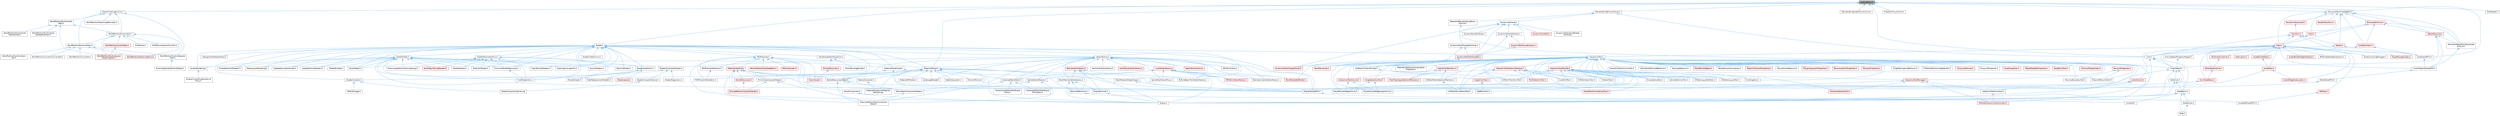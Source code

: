 digraph "ArchiveProxy.h"
{
 // INTERACTIVE_SVG=YES
 // LATEX_PDF_SIZE
  bgcolor="transparent";
  edge [fontname=Helvetica,fontsize=10,labelfontname=Helvetica,labelfontsize=10];
  node [fontname=Helvetica,fontsize=10,shape=box,height=0.2,width=0.4];
  Node1 [id="Node000001",label="ArchiveProxy.h",height=0.2,width=0.4,color="gray40", fillcolor="grey60", style="filled", fontcolor="black",tooltip=" "];
  Node1 -> Node2 [id="edge1_Node000001_Node000002",dir="back",color="steelblue1",style="solid",tooltip=" "];
  Node2 [id="Node000002",label="Core.h",height=0.2,width=0.4,color="grey40", fillcolor="white", style="filled",URL="$d6/dd7/Core_8h.html",tooltip=" "];
  Node2 -> Node3 [id="edge2_Node000002_Node000003",dir="back",color="steelblue1",style="solid",tooltip=" "];
  Node3 [id="Node000003",label="CoreUObject.h",height=0.2,width=0.4,color="grey40", fillcolor="white", style="filled",URL="$d0/ded/CoreUObject_8h.html",tooltip=" "];
  Node3 -> Node4 [id="edge3_Node000003_Node000004",dir="back",color="steelblue1",style="solid",tooltip=" "];
  Node4 [id="Node000004",label="Engine.h",height=0.2,width=0.4,color="grey40", fillcolor="white", style="filled",URL="$d1/d34/Public_2Engine_8h.html",tooltip=" "];
  Node3 -> Node5 [id="edge4_Node000003_Node000005",dir="back",color="steelblue1",style="solid",tooltip=" "];
  Node5 [id="Node000005",label="EngineMinimal.h",height=0.2,width=0.4,color="grey40", fillcolor="white", style="filled",URL="$d0/d2c/EngineMinimal_8h.html",tooltip=" "];
  Node5 -> Node4 [id="edge5_Node000005_Node000004",dir="back",color="steelblue1",style="solid",tooltip=" "];
  Node3 -> Node6 [id="edge6_Node000003_Node000006",dir="back",color="steelblue1",style="solid",tooltip=" "];
  Node6 [id="Node000006",label="SlateBasics.h",height=0.2,width=0.4,color="grey40", fillcolor="white", style="filled",URL="$da/d2f/SlateBasics_8h.html",tooltip=" "];
  Node6 -> Node4 [id="edge7_Node000006_Node000004",dir="back",color="steelblue1",style="solid",tooltip=" "];
  Node6 -> Node7 [id="edge8_Node000006_Node000007",dir="back",color="steelblue1",style="solid",tooltip=" "];
  Node7 [id="Node000007",label="Slate.h",height=0.2,width=0.4,color="grey40", fillcolor="white", style="filled",URL="$d2/dc0/Slate_8h.html",tooltip=" "];
  Node6 -> Node8 [id="edge9_Node000006_Node000008",dir="back",color="steelblue1",style="solid",tooltip=" "];
  Node8 [id="Node000008",label="SlateExtras.h",height=0.2,width=0.4,color="grey40", fillcolor="white", style="filled",URL="$d8/dec/SlateExtras_8h.html",tooltip=" "];
  Node8 -> Node7 [id="edge10_Node000008_Node000007",dir="back",color="steelblue1",style="solid",tooltip=" "];
  Node6 -> Node9 [id="edge11_Node000006_Node000009",dir="back",color="steelblue1",style="solid",tooltip=" "];
  Node9 [id="Node000009",label="UnrealEd.h",height=0.2,width=0.4,color="grey40", fillcolor="white", style="filled",URL="$d2/d5f/UnrealEd_8h.html",tooltip=" "];
  Node3 -> Node10 [id="edge12_Node000003_Node000010",dir="back",color="steelblue1",style="solid",tooltip=" "];
  Node10 [id="Node000010",label="SlateCore.h",height=0.2,width=0.4,color="grey40", fillcolor="white", style="filled",URL="$dc/d03/SlateCore_8h.html",tooltip=" "];
  Node10 -> Node4 [id="edge13_Node000010_Node000004",dir="back",color="steelblue1",style="solid",tooltip=" "];
  Node10 -> Node6 [id="edge14_Node000010_Node000006",dir="back",color="steelblue1",style="solid",tooltip=" "];
  Node2 -> Node4 [id="edge15_Node000002_Node000004",dir="back",color="steelblue1",style="solid",tooltip=" "];
  Node2 -> Node6 [id="edge16_Node000002_Node000006",dir="back",color="steelblue1",style="solid",tooltip=" "];
  Node1 -> Node11 [id="edge17_Node000001_Node000011",dir="back",color="steelblue1",style="solid",tooltip=" "];
  Node11 [id="Node000011",label="CoreSharedPCH.h",height=0.2,width=0.4,color="grey40", fillcolor="white", style="filled",URL="$d8/de5/CoreSharedPCH_8h.html",tooltip=" "];
  Node11 -> Node12 [id="edge18_Node000011_Node000012",dir="back",color="steelblue1",style="solid",tooltip=" "];
  Node12 [id="Node000012",label="CoreUObjectSharedPCH.h",height=0.2,width=0.4,color="grey40", fillcolor="white", style="filled",URL="$de/d2f/CoreUObjectSharedPCH_8h.html",tooltip=" "];
  Node12 -> Node13 [id="edge19_Node000012_Node000013",dir="back",color="steelblue1",style="solid",tooltip=" "];
  Node13 [id="Node000013",label="SlateSharedPCH.h",height=0.2,width=0.4,color="grey40", fillcolor="white", style="filled",URL="$d1/dfc/SlateSharedPCH_8h.html",tooltip=" "];
  Node13 -> Node14 [id="edge20_Node000013_Node000014",dir="back",color="steelblue1",style="solid",tooltip=" "];
  Node14 [id="Node000014",label="EngineSharedPCH.h",height=0.2,width=0.4,color="grey40", fillcolor="white", style="filled",URL="$dc/dbb/EngineSharedPCH_8h.html",tooltip=" "];
  Node14 -> Node15 [id="edge21_Node000014_Node000015",dir="back",color="steelblue1",style="solid",tooltip=" "];
  Node15 [id="Node000015",label="UnrealEdSharedPCH.h",height=0.2,width=0.4,color="grey40", fillcolor="white", style="filled",URL="$d1/de6/UnrealEdSharedPCH_8h.html",tooltip=" "];
  Node1 -> Node16 [id="edge22_Node000001_Node000016",dir="back",color="steelblue1",style="solid",tooltip=" "];
  Node16 [id="Node000016",label="HierarchicalLogArchive.h",height=0.2,width=0.4,color="grey40", fillcolor="white", style="filled",URL="$df/d85/HierarchicalLogArchive_8h.html",tooltip=" "];
  Node16 -> Node17 [id="edge23_Node000016_Node000017",dir="back",color="steelblue1",style="solid",tooltip=" "];
  Node17 [id="Node000017",label="WorldPartitionRuntimeCell.h",height=0.2,width=0.4,color="grey40", fillcolor="white", style="filled",URL="$d4/d58/WorldPartitionRuntimeCell_8h.html",tooltip=" "];
  Node17 -> Node18 [id="edge24_Node000017_Node000018",dir="back",color="steelblue1",style="solid",tooltip=" "];
  Node18 [id="Node000018",label="HLODActor.h",height=0.2,width=0.4,color="grey40", fillcolor="white", style="filled",URL="$d7/d35/HLODActor_8h.html",tooltip=" "];
  Node17 -> Node19 [id="edge25_Node000017_Node000019",dir="back",color="steelblue1",style="solid",tooltip=" "];
  Node19 [id="Node000019",label="HLODSourceActorsFromCell.h",height=0.2,width=0.4,color="grey40", fillcolor="white", style="filled",URL="$de/d7c/HLODSourceActorsFromCell_8h.html",tooltip=" "];
  Node17 -> Node20 [id="edge26_Node000017_Node000020",dir="back",color="steelblue1",style="solid",tooltip=" "];
  Node20 [id="Node000020",label="WorldPartitionLevelHelper.h",height=0.2,width=0.4,color="red", fillcolor="#FFF0F0", style="filled",URL="$dc/d1d/WorldPartitionLevelHelper_8h.html",tooltip=" "];
  Node20 -> Node22 [id="edge27_Node000020_Node000022",dir="back",color="steelblue1",style="solid",tooltip=" "];
  Node22 [id="Node000022",label="WorldPartitionRuntimeLevel\lStreamingCell.h",height=0.2,width=0.4,color="red", fillcolor="#FFF0F0", style="filled",URL="$d1/d19/WorldPartitionRuntimeLevelStreamingCell_8h.html",tooltip=" "];
  Node17 -> Node23 [id="edge28_Node000017_Node000023",dir="back",color="steelblue1",style="solid",tooltip=" "];
  Node23 [id="Node000023",label="WorldPartitionRuntimeHash.h",height=0.2,width=0.4,color="grey40", fillcolor="white", style="filled",URL="$d9/df1/WorldPartitionRuntimeHash_8h.html",tooltip=" "];
  Node23 -> Node24 [id="edge29_Node000023_Node000024",dir="back",color="steelblue1",style="solid",tooltip=" "];
  Node24 [id="Node000024",label="WorldPartitionConvertCommandlet.h",height=0.2,width=0.4,color="grey40", fillcolor="white", style="filled",URL="$db/d15/WorldPartitionConvertCommandlet_8h.html",tooltip=" "];
  Node23 -> Node25 [id="edge30_Node000023_Node000025",dir="back",color="steelblue1",style="solid",tooltip=" "];
  Node25 [id="Node000025",label="WorldPartitionConverter.h",height=0.2,width=0.4,color="grey40", fillcolor="white", style="filled",URL="$dc/df8/WorldPartitionConverter_8h.html",tooltip=" "];
  Node23 -> Node26 [id="edge31_Node000023_Node000026",dir="back",color="steelblue1",style="solid",tooltip=" "];
  Node26 [id="Node000026",label="WorldPartitionRuntimeHash\lSet.h",height=0.2,width=0.4,color="grey40", fillcolor="white", style="filled",URL="$d7/d94/WorldPartitionRuntimeHashSet_8h.html",tooltip=" "];
  Node23 -> Node27 [id="edge32_Node000023_Node000027",dir="back",color="steelblue1",style="solid",tooltip=" "];
  Node27 [id="Node000027",label="WorldPartitionRuntimeSpatial\lHash.h",height=0.2,width=0.4,color="grey40", fillcolor="white", style="filled",URL="$da/dbe/WorldPartitionRuntimeSpatialHash_8h.html",tooltip=" "];
  Node27 -> Node28 [id="edge33_Node000027_Node000028",dir="back",color="steelblue1",style="solid",tooltip=" "];
  Node28 [id="Node000028",label="RuntimeSpatialHashGridHelper.h",height=0.2,width=0.4,color="grey40", fillcolor="white", style="filled",URL="$d8/d05/RuntimeSpatialHashGridHelper_8h.html",tooltip=" "];
  Node23 -> Node29 [id="edge34_Node000023_Node000029",dir="back",color="steelblue1",style="solid",tooltip=" "];
  Node29 [id="Node000029",label="WorldPartitionStreamingPolicy.h",height=0.2,width=0.4,color="red", fillcolor="#FFF0F0", style="filled",URL="$d8/d37/WorldPartitionStreamingPolicy_8h.html",tooltip=" "];
  Node17 -> Node22 [id="edge35_Node000017_Node000022",dir="back",color="steelblue1",style="solid",tooltip=" "];
  Node17 -> Node29 [id="edge36_Node000017_Node000029",dir="back",color="steelblue1",style="solid",tooltip=" "];
  Node16 -> Node31 [id="edge37_Node000016_Node000031",dir="back",color="steelblue1",style="solid",tooltip=" "];
  Node31 [id="Node000031",label="WorldPartitionRuntimeCell\lData.h",height=0.2,width=0.4,color="grey40", fillcolor="white", style="filled",URL="$dc/d7d/WorldPartitionRuntimeCellData_8h.html",tooltip=" "];
  Node31 -> Node17 [id="edge38_Node000031_Node000017",dir="back",color="steelblue1",style="solid",tooltip=" "];
  Node31 -> Node32 [id="edge39_Node000031_Node000032",dir="back",color="steelblue1",style="solid",tooltip=" "];
  Node32 [id="Node000032",label="WorldPartitionRuntimeCell\lDataHashSet.h",height=0.2,width=0.4,color="grey40", fillcolor="white", style="filled",URL="$d2/da3/WorldPartitionRuntimeCellDataHashSet_8h.html",tooltip=" "];
  Node31 -> Node33 [id="edge40_Node000031_Node000033",dir="back",color="steelblue1",style="solid",tooltip=" "];
  Node33 [id="Node000033",label="WorldPartitionRuntimeCell\lDataSpatialHash.h",height=0.2,width=0.4,color="grey40", fillcolor="white", style="filled",URL="$d4/ded/WorldPartitionRuntimeCellDataSpatialHash_8h.html",tooltip=" "];
  Node31 -> Node22 [id="edge41_Node000031_Node000022",dir="back",color="steelblue1",style="solid",tooltip=" "];
  Node16 -> Node23 [id="edge42_Node000016_Node000023",dir="back",color="steelblue1",style="solid",tooltip=" "];
  Node16 -> Node27 [id="edge43_Node000016_Node000027",dir="back",color="steelblue1",style="solid",tooltip=" "];
  Node16 -> Node34 [id="edge44_Node000016_Node000034",dir="back",color="steelblue1",style="solid",tooltip=" "];
  Node34 [id="Node000034",label="WorldPartitionStreamingDescriptor.h",height=0.2,width=0.4,color="grey40", fillcolor="white", style="filled",URL="$db/d3f/WorldPartitionStreamingDescriptor_8h.html",tooltip=" "];
  Node1 -> Node35 [id="edge45_Node000001_Node000035",dir="back",color="steelblue1",style="solid",tooltip=" "];
  Node35 [id="Node000035",label="MaterialShared.h",height=0.2,width=0.4,color="grey40", fillcolor="white", style="filled",URL="$d7/d0b/MaterialShared_8h.html",tooltip=" "];
  Node35 -> Node36 [id="edge46_Node000035_Node000036",dir="back",color="steelblue1",style="solid",tooltip=" "];
  Node36 [id="Node000036",label="AddPatchTool.h",height=0.2,width=0.4,color="grey40", fillcolor="white", style="filled",URL="$d5/deb/AddPatchTool_8h.html",tooltip=" "];
  Node35 -> Node4 [id="edge47_Node000035_Node000004",dir="back",color="steelblue1",style="solid",tooltip=" "];
  Node35 -> Node5 [id="edge48_Node000035_Node000005",dir="back",color="steelblue1",style="solid",tooltip=" "];
  Node35 -> Node14 [id="edge49_Node000035_Node000014",dir="back",color="steelblue1",style="solid",tooltip=" "];
  Node35 -> Node37 [id="edge50_Node000035_Node000037",dir="back",color="steelblue1",style="solid",tooltip=" "];
  Node37 [id="Node000037",label="ExternalTexture.h",height=0.2,width=0.4,color="grey40", fillcolor="white", style="filled",URL="$de/d93/ExternalTexture_8h.html",tooltip=" "];
  Node35 -> Node38 [id="edge51_Node000035_Node000038",dir="back",color="steelblue1",style="solid",tooltip=" "];
  Node38 [id="Node000038",label="InstancedStaticMesh.h",height=0.2,width=0.4,color="grey40", fillcolor="white", style="filled",URL="$dd/d89/InstancedStaticMesh_8h.html",tooltip=" "];
  Node38 -> Node39 [id="edge52_Node000038_Node000039",dir="back",color="steelblue1",style="solid",tooltip=" "];
  Node39 [id="Node000039",label="HierarchicalStaticMeshScene\lProxy.h",height=0.2,width=0.4,color="grey40", fillcolor="white", style="filled",URL="$d3/d4d/HierarchicalStaticMeshSceneProxy_8h.html",tooltip=" "];
  Node38 -> Node40 [id="edge53_Node000038_Node000040",dir="back",color="steelblue1",style="solid",tooltip=" "];
  Node40 [id="Node000040",label="InstancedStaticMeshComponent\lHelper.h",height=0.2,width=0.4,color="grey40", fillcolor="white", style="filled",URL="$dc/dc7/InstancedStaticMeshComponentHelper_8h.html",tooltip=" "];
  Node38 -> Node41 [id="edge54_Node000038_Node000041",dir="back",color="steelblue1",style="solid",tooltip=" "];
  Node41 [id="Node000041",label="InstancedStaticMeshScene\lProxyDesc.h",height=0.2,width=0.4,color="grey40", fillcolor="white", style="filled",URL="$db/dcf/InstancedStaticMeshSceneProxyDesc_8h.html",tooltip=" "];
  Node35 -> Node42 [id="edge55_Node000035_Node000042",dir="back",color="steelblue1",style="solid",tooltip=" "];
  Node42 [id="Node000042",label="LandscapeRender.h",height=0.2,width=0.4,color="grey40", fillcolor="white", style="filled",URL="$df/d67/LandscapeRender_8h.html",tooltip=" "];
  Node35 -> Node43 [id="edge56_Node000035_Node000043",dir="back",color="steelblue1",style="solid",tooltip=" "];
  Node43 [id="Node000043",label="MaterialCompiler.h",height=0.2,width=0.4,color="grey40", fillcolor="white", style="filled",URL="$df/df8/MaterialCompiler_8h.html",tooltip=" "];
  Node43 -> Node44 [id="edge57_Node000043_Node000044",dir="back",color="steelblue1",style="solid",tooltip=" "];
  Node44 [id="Node000044",label="MaterialExpressionMaterial\lSample.cpp",height=0.2,width=0.4,color="grey40", fillcolor="white", style="filled",URL="$d0/dbd/MaterialExpressionMaterialSample_8cpp.html",tooltip=" "];
  Node35 -> Node44 [id="edge58_Node000035_Node000044",dir="back",color="steelblue1",style="solid",tooltip=" "];
  Node35 -> Node45 [id="edge59_Node000035_Node000045",dir="back",color="steelblue1",style="solid",tooltip=" "];
  Node45 [id="Node000045",label="MaterialIRModule.h",height=0.2,width=0.4,color="grey40", fillcolor="white", style="filled",URL="$d4/dc2/MaterialIRModule_8h.html",tooltip=" "];
  Node35 -> Node46 [id="edge60_Node000035_Node000046",dir="back",color="steelblue1",style="solid",tooltip=" "];
  Node46 [id="Node000046",label="NaniteResourcesHelper.h",height=0.2,width=0.4,color="grey40", fillcolor="white", style="filled",URL="$dc/d48/NaniteResourcesHelper_8h.html",tooltip=" "];
  Node46 -> Node40 [id="edge61_Node000046_Node000040",dir="back",color="steelblue1",style="solid",tooltip=" "];
  Node46 -> Node46 [id="edge62_Node000046_Node000046",dir="back",color="steelblue1",style="solid",tooltip=" "];
  Node46 -> Node47 [id="edge63_Node000046_Node000047",dir="back",color="steelblue1",style="solid",tooltip=" "];
  Node47 [id="Node000047",label="StaticMeshComponentHelper.h",height=0.2,width=0.4,color="grey40", fillcolor="white", style="filled",URL="$dc/dc1/StaticMeshComponentHelper_8h.html",tooltip=" "];
  Node47 -> Node40 [id="edge64_Node000047_Node000040",dir="back",color="steelblue1",style="solid",tooltip=" "];
  Node35 -> Node48 [id="edge65_Node000035_Node000048",dir="back",color="steelblue1",style="solid",tooltip=" "];
  Node48 [id="Node000048",label="PSOPrecacheValidation.h",height=0.2,width=0.4,color="grey40", fillcolor="white", style="filled",URL="$d0/d55/PSOPrecacheValidation_8h.html",tooltip=" "];
  Node35 -> Node49 [id="edge66_Node000035_Node000049",dir="back",color="steelblue1",style="solid",tooltip=" "];
  Node49 [id="Node000049",label="ParticleDefinitions.h",height=0.2,width=0.4,color="grey40", fillcolor="white", style="filled",URL="$db/dde/ParticleDefinitions_8h.html",tooltip=" "];
  Node49 -> Node9 [id="edge67_Node000049_Node000009",dir="back",color="steelblue1",style="solid",tooltip=" "];
  Node35 -> Node50 [id="edge68_Node000035_Node000050",dir="back",color="steelblue1",style="solid",tooltip=" "];
  Node50 [id="Node000050",label="PrimitiveComponentHelper.h",height=0.2,width=0.4,color="grey40", fillcolor="white", style="filled",URL="$d1/d08/PrimitiveComponentHelper_8h.html",tooltip=" "];
  Node50 -> Node40 [id="edge69_Node000050_Node000040",dir="back",color="steelblue1",style="solid",tooltip=" "];
  Node50 -> Node51 [id="edge70_Node000050_Node000051",dir="back",color="steelblue1",style="solid",tooltip=" "];
  Node51 [id="Node000051",label="SkinnedMeshComponentHelper.h",height=0.2,width=0.4,color="red", fillcolor="#FFF0F0", style="filled",URL="$db/d81/SkinnedMeshComponentHelper_8h.html",tooltip=" "];
  Node35 -> Node53 [id="edge71_Node000035_Node000053",dir="back",color="steelblue1",style="solid",tooltip=" "];
  Node53 [id="Node000053",label="WaterSubsystem.h",height=0.2,width=0.4,color="grey40", fillcolor="white", style="filled",URL="$d0/d57/WaterSubsystem_8h.html",tooltip=" "];
  Node1 -> Node54 [id="edge72_Node000001_Node000054",dir="back",color="steelblue1",style="solid",tooltip=" "];
  Node54 [id="Node000054",label="NameAsStringIndexProxyArchive.h",height=0.2,width=0.4,color="grey40", fillcolor="white", style="filled",URL="$d0/d6c/NameAsStringIndexProxyArchive_8h.html",tooltip=" "];
  Node1 -> Node55 [id="edge73_Node000001_Node000055",dir="back",color="steelblue1",style="solid",tooltip=" "];
  Node55 [id="Node000055",label="NameAsStringProxyArchive.h",height=0.2,width=0.4,color="grey40", fillcolor="white", style="filled",URL="$d9/d39/NameAsStringProxyArchive_8h.html",tooltip=" "];
  Node55 -> Node2 [id="edge74_Node000055_Node000002",dir="back",color="steelblue1",style="solid",tooltip=" "];
  Node55 -> Node56 [id="edge75_Node000055_Node000056",dir="back",color="steelblue1",style="solid",tooltip=" "];
  Node56 [id="Node000056",label="DynamicAttribute.h",height=0.2,width=0.4,color="grey40", fillcolor="white", style="filled",URL="$d8/db1/DynamicAttribute_8h.html",tooltip=" "];
  Node56 -> Node57 [id="edge76_Node000056_Node000057",dir="back",color="steelblue1",style="solid",tooltip=" "];
  Node57 [id="Node000057",label="DynamicBoneAttribute.h",height=0.2,width=0.4,color="grey40", fillcolor="white", style="filled",URL="$d7/d41/DynamicBoneAttribute_8h.html",tooltip=" "];
  Node56 -> Node58 [id="edge77_Node000056_Node000058",dir="back",color="steelblue1",style="solid",tooltip=" "];
  Node58 [id="Node000058",label="DynamicMeshAttributeSet.h",height=0.2,width=0.4,color="red", fillcolor="#FFF0F0", style="filled",URL="$d1/d88/DynamicMeshAttributeSet_8h.html",tooltip=" "];
  Node58 -> Node60 [id="edge78_Node000058_Node000060",dir="back",color="steelblue1",style="solid",tooltip=" "];
  Node60 [id="Node000060",label="DynamicMeshChangeTracker.h",height=0.2,width=0.4,color="red", fillcolor="#FFF0F0", style="filled",URL="$dd/df0/DynamicMeshChangeTracker_8h.html",tooltip=" "];
  Node58 -> Node76 [id="edge79_Node000058_Node000076",dir="back",color="steelblue1",style="solid",tooltip=" "];
  Node76 [id="Node000076",label="MeshRenderBufferSet.h",height=0.2,width=0.4,color="red", fillcolor="#FFF0F0", style="filled",URL="$de/dc2/MeshRenderBufferSet_8h.html",tooltip=" "];
  Node58 -> Node251 [id="edge80_Node000058_Node000251",dir="back",color="steelblue1",style="solid",tooltip=" "];
  Node251 [id="Node000251",label="TexelDensityOp.h",height=0.2,width=0.4,color="red", fillcolor="#FFF0F0", style="filled",URL="$de/d5c/TexelDensityOp_8h.html",tooltip=" "];
  Node58 -> Node148 [id="edge81_Node000058_Node000148",dir="back",color="steelblue1",style="solid",tooltip=" "];
  Node148 [id="Node000148",label="UVEditorUVTransformOp.h",height=0.2,width=0.4,color="grey40", fillcolor="white", style="filled",URL="$d9/df2/UVEditorUVTransformOp_8h.html",tooltip=" "];
  Node148 -> Node144 [id="edge82_Node000148_Node000144",dir="back",color="steelblue1",style="solid",tooltip=" "];
  Node144 [id="Node000144",label="UVEditorTransformTool.h",height=0.2,width=0.4,color="grey40", fillcolor="white", style="filled",URL="$dc/db2/UVEditorTransformTool_8h.html",tooltip=" "];
  Node56 -> Node60 [id="edge83_Node000056_Node000060",dir="back",color="steelblue1",style="solid",tooltip=" "];
  Node56 -> Node255 [id="edge84_Node000056_Node000255",dir="back",color="steelblue1",style="solid",tooltip=" "];
  Node255 [id="Node000255",label="DynamicMeshSculptLayers.h",height=0.2,width=0.4,color="red", fillcolor="#FFF0F0", style="filled",URL="$da/df3/DynamicMeshSculptLayers_8h.html",tooltip=" "];
  Node255 -> Node58 [id="edge85_Node000255_Node000058",dir="back",color="steelblue1",style="solid",tooltip=" "];
  Node56 -> Node256 [id="edge86_Node000056_Node000256",dir="back",color="steelblue1",style="solid",tooltip=" "];
  Node256 [id="Node000256",label="DynamicMeshTriangleAttribute.h",height=0.2,width=0.4,color="grey40", fillcolor="white", style="filled",URL="$d0/d85/DynamicMeshTriangleAttribute_8h.html",tooltip=" "];
  Node256 -> Node58 [id="edge87_Node000256_Node000058",dir="back",color="steelblue1",style="solid",tooltip=" "];
  Node256 -> Node60 [id="edge88_Node000256_Node000060",dir="back",color="steelblue1",style="solid",tooltip=" "];
  Node56 -> Node257 [id="edge89_Node000056_Node000257",dir="back",color="steelblue1",style="solid",tooltip=" "];
  Node257 [id="Node000257",label="DynamicPointSet3.h",height=0.2,width=0.4,color="red", fillcolor="#FFF0F0", style="filled",URL="$d3/d32/DynamicPointSet3_8h.html",tooltip=" "];
  Node56 -> Node259 [id="edge90_Node000056_Node000259",dir="back",color="steelblue1",style="solid",tooltip=" "];
  Node259 [id="Node000259",label="DynamicVertexAttribute.h",height=0.2,width=0.4,color="grey40", fillcolor="white", style="filled",URL="$d4/de7/DynamicVertexAttribute_8h.html",tooltip=" "];
  Node259 -> Node58 [id="edge91_Node000259_Node000058",dir="back",color="steelblue1",style="solid",tooltip=" "];
  Node259 -> Node255 [id="edge92_Node000259_Node000255",dir="back",color="steelblue1",style="solid",tooltip=" "];
  Node56 -> Node260 [id="edge93_Node000056_Node000260",dir="back",color="steelblue1",style="solid",tooltip=" "];
  Node260 [id="Node000260",label="DynamicVertexSkinWeights\lAttribute.h",height=0.2,width=0.4,color="grey40", fillcolor="white", style="filled",URL="$db/d5b/DynamicVertexSkinWeightsAttribute_8h.html",tooltip=" "];
  Node55 -> Node261 [id="edge94_Node000055_Node000261",dir="back",color="steelblue1",style="solid",tooltip=" "];
  Node261 [id="Node000261",label="ObjectAndNameAsStringProxy\lArchive.h",height=0.2,width=0.4,color="grey40", fillcolor="white", style="filled",URL="$d1/d2d/ObjectAndNameAsStringProxyArchive_8h.html",tooltip=" "];
  Node261 -> Node3 [id="edge95_Node000261_Node000003",dir="back",color="steelblue1",style="solid",tooltip=" "];
  Node1 -> Node262 [id="edge96_Node000001_Node000262",dir="back",color="steelblue1",style="solid",tooltip=" "];
  Node262 [id="Node000262",label="PropertyProxyArchive.h",height=0.2,width=0.4,color="grey40", fillcolor="white", style="filled",URL="$d7/d1f/PropertyProxyArchive_8h.html",tooltip=" "];
  Node1 -> Node263 [id="edge97_Node000001_Node000263",dir="back",color="steelblue1",style="solid",tooltip=" "];
  Node263 [id="Node000263",label="Shader.h",height=0.2,width=0.4,color="grey40", fillcolor="white", style="filled",URL="$d2/dac/Shader_8h.html",tooltip=" "];
  Node263 -> Node264 [id="edge98_Node000263_Node000264",dir="back",color="steelblue1",style="solid",tooltip=" "];
  Node264 [id="Node000264",label="BinkShaders.h",height=0.2,width=0.4,color="grey40", fillcolor="white", style="filled",URL="$d8/d97/BinkShaders_8h.html",tooltip=" "];
  Node263 -> Node265 [id="edge99_Node000263_Node000265",dir="back",color="steelblue1",style="solid",tooltip=" "];
  Node265 [id="Node000265",label="ClearReplacementShaders.h",height=0.2,width=0.4,color="grey40", fillcolor="white", style="filled",URL="$d9/d4e/ClearReplacementShaders_8h.html",tooltip=" "];
  Node263 -> Node266 [id="edge100_Node000263_Node000266",dir="back",color="steelblue1",style="solid",tooltip=" "];
  Node266 [id="Node000266",label="CommonRenderResources.h",height=0.2,width=0.4,color="grey40", fillcolor="white", style="filled",URL="$d3/d27/CommonRenderResources_8h.html",tooltip=" "];
  Node266 -> Node267 [id="edge101_Node000266_Node000267",dir="back",color="steelblue1",style="solid",tooltip=" "];
  Node267 [id="Node000267",label="PixelShaderUtils.h",height=0.2,width=0.4,color="grey40", fillcolor="white", style="filled",URL="$d1/dc7/PixelShaderUtils_8h.html",tooltip=" "];
  Node263 -> Node268 [id="edge102_Node000263_Node000268",dir="back",color="steelblue1",style="solid",tooltip=" "];
  Node268 [id="Node000268",label="CopyTextureShaders.h",height=0.2,width=0.4,color="grey40", fillcolor="white", style="filled",URL="$dc/d7f/CopyTextureShaders_8h.html",tooltip=" "];
  Node263 -> Node269 [id="edge103_Node000263_Node000269",dir="back",color="steelblue1",style="solid",tooltip=" "];
  Node269 [id="Node000269",label="CubemapUnwrapUtils.h",height=0.2,width=0.4,color="grey40", fillcolor="white", style="filled",URL="$dd/d68/CubemapUnwrapUtils_8h.html",tooltip=" "];
  Node263 -> Node270 [id="edge104_Node000263_Node000270",dir="back",color="steelblue1",style="solid",tooltip=" "];
  Node270 [id="Node000270",label="DebugViewModeInterface.h",height=0.2,width=0.4,color="grey40", fillcolor="white", style="filled",URL="$d9/dfb/DebugViewModeInterface_8h.html",tooltip=" "];
  Node263 -> Node14 [id="edge105_Node000263_Node000014",dir="back",color="steelblue1",style="solid",tooltip=" "];
  Node263 -> Node271 [id="edge106_Node000263_Node000271",dir="back",color="steelblue1",style="solid",tooltip=" "];
  Node271 [id="Node000271",label="GlobalShader.h",height=0.2,width=0.4,color="grey40", fillcolor="white", style="filled",URL="$db/de3/GlobalShader_8h.html",tooltip=" "];
  Node271 -> Node264 [id="edge107_Node000271_Node000264",dir="back",color="steelblue1",style="solid",tooltip=" "];
  Node271 -> Node272 [id="edge108_Node000271_Node000272",dir="back",color="steelblue1",style="solid",tooltip=" "];
  Node272 [id="Node000272",label="BuiltInRayTracingShaders.h",height=0.2,width=0.4,color="red", fillcolor="#FFF0F0", style="filled",URL="$d4/d9b/BuiltInRayTracingShaders_8h.html",tooltip=" "];
  Node271 -> Node265 [id="edge109_Node000271_Node000265",dir="back",color="steelblue1",style="solid",tooltip=" "];
  Node271 -> Node266 [id="edge110_Node000271_Node000266",dir="back",color="steelblue1",style="solid",tooltip=" "];
  Node271 -> Node268 [id="edge111_Node000271_Node000268",dir="back",color="steelblue1",style="solid",tooltip=" "];
  Node271 -> Node269 [id="edge112_Node000271_Node000269",dir="back",color="steelblue1",style="solid",tooltip=" "];
  Node271 -> Node14 [id="edge113_Node000271_Node000014",dir="back",color="steelblue1",style="solid",tooltip=" "];
  Node271 -> Node274 [id="edge114_Node000271_Node000274",dir="back",color="steelblue1",style="solid",tooltip=" "];
  Node274 [id="Node000274",label="MaterialShaderType.h",height=0.2,width=0.4,color="grey40", fillcolor="white", style="filled",URL="$d9/d8e/MaterialShaderType_8h.html",tooltip=" "];
  Node274 -> Node14 [id="edge115_Node000274_Node000014",dir="back",color="steelblue1",style="solid",tooltip=" "];
  Node274 -> Node275 [id="edge116_Node000274_Node000275",dir="back",color="steelblue1",style="solid",tooltip=" "];
  Node275 [id="Node000275",label="MeshMaterialShaderType.h",height=0.2,width=0.4,color="grey40", fillcolor="white", style="filled",URL="$d1/d45/MeshMaterialShaderType_8h.html",tooltip=" "];
  Node275 -> Node14 [id="edge117_Node000275_Node000014",dir="back",color="steelblue1",style="solid",tooltip=" "];
  Node274 -> Node46 [id="edge118_Node000274_Node000046",dir="back",color="steelblue1",style="solid",tooltip=" "];
  Node271 -> Node276 [id="edge119_Node000271_Node000276",dir="back",color="steelblue1",style="solid",tooltip=" "];
  Node276 [id="Node000276",label="MediaShaders.h",height=0.2,width=0.4,color="grey40", fillcolor="white", style="filled",URL="$de/dcb/MediaShaders_8h.html",tooltip=" "];
  Node271 -> Node277 [id="edge120_Node000271_Node000277",dir="back",color="steelblue1",style="solid",tooltip=" "];
  Node277 [id="Node000277",label="OculusShaders.h",height=0.2,width=0.4,color="grey40", fillcolor="white", style="filled",URL="$d5/d66/OculusShaders_8h.html",tooltip=" "];
  Node271 -> Node278 [id="edge121_Node000271_Node000278",dir="back",color="steelblue1",style="solid",tooltip=" "];
  Node278 [id="Node000278",label="OneColorShader.h",height=0.2,width=0.4,color="grey40", fillcolor="white", style="filled",URL="$dc/d2c/OneColorShader_8h.html",tooltip=" "];
  Node271 -> Node267 [id="edge122_Node000271_Node000267",dir="back",color="steelblue1",style="solid",tooltip=" "];
  Node271 -> Node279 [id="edge123_Node000271_Node000279",dir="back",color="steelblue1",style="solid",tooltip=" "];
  Node279 [id="Node000279",label="PrecomputedVolumetricLightmap.h",height=0.2,width=0.4,color="grey40", fillcolor="white", style="filled",URL="$d8/d75/PrecomputedVolumetricLightmap_8h.html",tooltip=" "];
  Node271 -> Node280 [id="edge124_Node000271_Node000280",dir="back",color="steelblue1",style="solid",tooltip=" "];
  Node280 [id="Node000280",label="ResolveShader.h",height=0.2,width=0.4,color="grey40", fillcolor="white", style="filled",URL="$d0/d1c/ResolveShader_8h.html",tooltip=" "];
  Node271 -> Node281 [id="edge125_Node000271_Node000281",dir="back",color="steelblue1",style="solid",tooltip=" "];
  Node281 [id="Node000281",label="ScreenRendering.h",height=0.2,width=0.4,color="grey40", fillcolor="white", style="filled",URL="$d8/d7a/ScreenRendering_8h.html",tooltip=" "];
  Node281 -> Node282 [id="edge126_Node000281_Node000282",dir="back",color="steelblue1",style="solid",tooltip=" "];
  Node282 [id="Node000282",label="IDisplayClusterDisplayDevice\lProxy.h",height=0.2,width=0.4,color="grey40", fillcolor="white", style="filled",URL="$dd/d48/IDisplayClusterDisplayDeviceProxy_8h.html",tooltip=" "];
  Node271 -> Node283 [id="edge127_Node000271_Node000283",dir="back",color="steelblue1",style="solid",tooltip=" "];
  Node283 [id="Node000283",label="ShaderBundles.h",height=0.2,width=0.4,color="grey40", fillcolor="white", style="filled",URL="$d9/d8b/ShaderBundles_8h.html",tooltip=" "];
  Node271 -> Node284 [id="edge128_Node000271_Node000284",dir="back",color="steelblue1",style="solid",tooltip=" "];
  Node284 [id="Node000284",label="SimpleElementShaders.h",height=0.2,width=0.4,color="grey40", fillcolor="white", style="filled",URL="$d3/df4/SimpleElementShaders_8h.html",tooltip=" "];
  Node271 -> Node285 [id="edge129_Node000271_Node000285",dir="back",color="steelblue1",style="solid",tooltip=" "];
  Node285 [id="Node000285",label="StereoLayerRendering.h",height=0.2,width=0.4,color="grey40", fillcolor="white", style="filled",URL="$d9/dee/StereoLayerRendering_8h.html",tooltip=" "];
  Node271 -> Node286 [id="edge130_Node000271_Node000286",dir="back",color="steelblue1",style="solid",tooltip=" "];
  Node286 [id="Node000286",label="UpdateDescriptorHandle.h",height=0.2,width=0.4,color="grey40", fillcolor="white", style="filled",URL="$d4/dfc/UpdateDescriptorHandle_8h.html",tooltip=" "];
  Node271 -> Node287 [id="edge131_Node000271_Node000287",dir="back",color="steelblue1",style="solid",tooltip=" "];
  Node287 [id="Node000287",label="UpdateTextureShaders.h",height=0.2,width=0.4,color="grey40", fillcolor="white", style="filled",URL="$d6/d1e/UpdateTextureShaders_8h.html",tooltip=" "];
  Node263 -> Node288 [id="edge132_Node000263_Node000288",dir="back",color="steelblue1",style="solid",tooltip=" "];
  Node288 [id="Node000288",label="HairStrandsMeshProjection.h",height=0.2,width=0.4,color="grey40", fillcolor="white", style="filled",URL="$d9/d55/HairStrandsMeshProjection_8h.html",tooltip=" "];
  Node288 -> Node289 [id="edge133_Node000288_Node000289",dir="back",color="steelblue1",style="solid",tooltip=" "];
  Node289 [id="Node000289",label="GroomBindingBuilder.h",height=0.2,width=0.4,color="grey40", fillcolor="white", style="filled",URL="$d2/d2f/GroomBindingBuilder_8h.html",tooltip=" "];
  Node288 -> Node290 [id="edge134_Node000288_Node000290",dir="back",color="steelblue1",style="solid",tooltip=" "];
  Node290 [id="Node000290",label="GroomResources.h",height=0.2,width=0.4,color="red", fillcolor="#FFF0F0", style="filled",URL="$d0/d70/GroomResources_8h.html",tooltip=" "];
  Node290 -> Node291 [id="edge135_Node000290_Node000291",dir="back",color="steelblue1",style="solid",tooltip=" "];
  Node291 [id="Node000291",label="GroomAsset.h",height=0.2,width=0.4,color="red", fillcolor="#FFF0F0", style="filled",URL="$d8/df1/GroomAsset_8h.html",tooltip=" "];
  Node263 -> Node302 [id="edge136_Node000263_Node000302",dir="back",color="steelblue1",style="solid",tooltip=" "];
  Node302 [id="Node000302",label="InteractiveTool.h",height=0.2,width=0.4,color="grey40", fillcolor="white", style="filled",URL="$d5/d55/InteractiveTool_8h.html",tooltip=" "];
  Node302 -> Node303 [id="edge137_Node000302_Node000303",dir="back",color="steelblue1",style="solid",tooltip=" "];
  Node303 [id="Node000303",label="BaseBrushTool.h",height=0.2,width=0.4,color="red", fillcolor="#FFF0F0", style="filled",URL="$d9/d0b/BaseBrushTool_8h.html",tooltip=" "];
  Node302 -> Node104 [id="edge138_Node000302_Node000104",dir="back",color="steelblue1",style="solid",tooltip=" "];
  Node104 [id="Node000104",label="BaseMeshFromSplinesTool.h",height=0.2,width=0.4,color="red", fillcolor="#FFF0F0", style="filled",URL="$da/d31/BaseMeshFromSplinesTool_8h.html",tooltip=" "];
  Node302 -> Node304 [id="edge139_Node000302_Node000304",dir="back",color="steelblue1",style="solid",tooltip=" "];
  Node304 [id="Node000304",label="ClickDragTool.h",height=0.2,width=0.4,color="grey40", fillcolor="white", style="filled",URL="$da/d12/ClickDragTool_8h.html",tooltip=" "];
  Node302 -> Node305 [id="edge140_Node000302_Node000305",dir="back",color="steelblue1",style="solid",tooltip=" "];
  Node305 [id="Node000305",label="CollisionPropertySets.h",height=0.2,width=0.4,color="red", fillcolor="#FFF0F0", style="filled",URL="$df/dda/CollisionPropertySets_8h.html",tooltip=" "];
  Node302 -> Node309 [id="edge141_Node000302_Node000309",dir="back",color="steelblue1",style="solid",tooltip=" "];
  Node309 [id="Node000309",label="CubeGridTool.h",height=0.2,width=0.4,color="grey40", fillcolor="white", style="filled",URL="$d3/d38/CubeGridTool_8h.html",tooltip=" "];
  Node302 -> Node111 [id="edge142_Node000302_Node000111",dir="back",color="steelblue1",style="solid",tooltip=" "];
  Node111 [id="Node000111",label="DrawAndRevolveTool.h",height=0.2,width=0.4,color="grey40", fillcolor="white", style="filled",URL="$d8/d06/DrawAndRevolveTool_8h.html",tooltip=" "];
  Node302 -> Node310 [id="edge143_Node000302_Node000310",dir="back",color="steelblue1",style="solid",tooltip=" "];
  Node310 [id="Node000310",label="EdModeInteractiveToolsContext.h",height=0.2,width=0.4,color="red", fillcolor="#FFF0F0", style="filled",URL="$d7/da4/EdModeInteractiveToolsContext_8h.html",tooltip=" "];
  Node302 -> Node113 [id="edge144_Node000302_Node000113",dir="back",color="steelblue1",style="solid",tooltip=" "];
  Node113 [id="Node000113",label="ExtractSplineTool.h",height=0.2,width=0.4,color="grey40", fillcolor="white", style="filled",URL="$d3/d4d/ExtractSplineTool_8h.html",tooltip=" "];
  Node302 -> Node313 [id="edge145_Node000302_Node000313",dir="back",color="steelblue1",style="solid",tooltip=" "];
  Node313 [id="Node000313",label="GeometrySelectionVisualization\lProperties.h",height=0.2,width=0.4,color="grey40", fillcolor="white", style="filled",URL="$d0/d90/GeometrySelectionVisualizationProperties_8h.html",tooltip=" "];
  Node302 -> Node314 [id="edge146_Node000302_Node000314",dir="back",color="steelblue1",style="solid",tooltip=" "];
  Node314 [id="Node000314",label="InteractionMechanic.h",height=0.2,width=0.4,color="red", fillcolor="#FFF0F0", style="filled",URL="$df/d30/InteractionMechanic_8h.html",tooltip=" "];
  Node314 -> Node321 [id="edge147_Node000314_Node000321",dir="back",color="steelblue1",style="solid",tooltip=" "];
  Node321 [id="Node000321",label="InteractiveToolActivity.h",height=0.2,width=0.4,color="red", fillcolor="#FFF0F0", style="filled",URL="$da/de4/InteractiveToolActivity_8h.html",tooltip=" "];
  Node321 -> Node116 [id="edge148_Node000321_Node000116",dir="back",color="steelblue1",style="solid",tooltip=" "];
  Node116 [id="Node000116",label="PolyEditInsertEdgeActivity.h",height=0.2,width=0.4,color="grey40", fillcolor="white", style="filled",URL="$d1/d26/PolyEditInsertEdgeActivity_8h.html",tooltip=" "];
  Node321 -> Node117 [id="edge149_Node000321_Node000117",dir="back",color="steelblue1",style="solid",tooltip=" "];
  Node117 [id="Node000117",label="PolyEditInsertEdgeLoopActivity.h",height=0.2,width=0.4,color="grey40", fillcolor="white", style="filled",URL="$d5/d37/PolyEditInsertEdgeLoopActivity_8h.html",tooltip=" "];
  Node314 -> Node78 [id="edge150_Node000314_Node000078",dir="back",color="steelblue1",style="solid",tooltip=" "];
  Node78 [id="Node000078",label="MeshTopologySelectionMechanic.h",height=0.2,width=0.4,color="red", fillcolor="#FFF0F0", style="filled",URL="$d5/d15/MeshTopologySelectionMechanic_8h.html",tooltip=" "];
  Node314 -> Node146 [id="edge151_Node000314_Node000146",dir="back",color="steelblue1",style="solid",tooltip=" "];
  Node146 [id="Node000146",label="UVEditorMeshSelectionMechanic.h",height=0.2,width=0.4,color="grey40", fillcolor="white", style="filled",URL="$d2/d73/UVEditorMeshSelectionMechanic_8h.html",tooltip=" "];
  Node146 -> Node147 [id="edge152_Node000146_Node000147",dir="back",color="steelblue1",style="solid",tooltip=" "];
  Node147 [id="Node000147",label="UVEditorBrushSelectTool.h",height=0.2,width=0.4,color="grey40", fillcolor="white", style="filled",URL="$dd/d97/UVEditorBrushSelectTool_8h.html",tooltip=" "];
  Node302 -> Node321 [id="edge153_Node000302_Node000321",dir="back",color="steelblue1",style="solid",tooltip=" "];
  Node302 -> Node333 [id="edge154_Node000302_Node000333",dir="back",color="steelblue1",style="solid",tooltip=" "];
  Node333 [id="Node000333",label="InteractiveToolBuilder.h",height=0.2,width=0.4,color="red", fillcolor="#FFF0F0", style="filled",URL="$d1/d03/InteractiveToolBuilder_8h.html",tooltip=" "];
  Node333 -> Node36 [id="edge155_Node000333_Node000036",dir="back",color="steelblue1",style="solid",tooltip=" "];
  Node333 -> Node104 [id="edge156_Node000333_Node000104",dir="back",color="steelblue1",style="solid",tooltip=" "];
  Node333 -> Node304 [id="edge157_Node000333_Node000304",dir="back",color="steelblue1",style="solid",tooltip=" "];
  Node333 -> Node309 [id="edge158_Node000333_Node000309",dir="back",color="steelblue1",style="solid",tooltip=" "];
  Node333 -> Node111 [id="edge159_Node000333_Node000111",dir="back",color="steelblue1",style="solid",tooltip=" "];
  Node333 -> Node113 [id="edge160_Node000333_Node000113",dir="back",color="steelblue1",style="solid",tooltip=" "];
  Node333 -> Node340 [id="edge161_Node000333_Node000340",dir="back",color="steelblue1",style="solid",tooltip=" "];
  Node340 [id="Node000340",label="InteractiveToolManager.h",height=0.2,width=0.4,color="red", fillcolor="#FFF0F0", style="filled",URL="$d0/d23/InteractiveToolManager_8h.html",tooltip=" "];
  Node340 -> Node104 [id="edge162_Node000340_Node000104",dir="back",color="steelblue1",style="solid",tooltip=" "];
  Node340 -> Node310 [id="edge163_Node000340_Node000310",dir="back",color="steelblue1",style="solid",tooltip=" "];
  Node340 -> Node341 [id="edge164_Node000340_Node000341",dir="back",color="steelblue1",style="solid",tooltip=" "];
  Node341 [id="Node000341",label="InteractiveToolsContext.h",height=0.2,width=0.4,color="grey40", fillcolor="white", style="filled",URL="$d2/dfe/InteractiveToolsContext_8h.html",tooltip=" "];
  Node341 -> Node310 [id="edge165_Node000341_Node000310",dir="back",color="steelblue1",style="solid",tooltip=" "];
  Node340 -> Node357 [id="edge166_Node000340_Node000357",dir="back",color="steelblue1",style="solid",tooltip=" "];
  Node357 [id="Node000357",label="ToolSceneQueriesUtil.h",height=0.2,width=0.4,color="red", fillcolor="#FFF0F0", style="filled",URL="$d3/d9c/ToolSceneQueriesUtil_8h.html",tooltip=" "];
  Node333 -> Node180 [id="edge167_Node000333_Node000180",dir="back",color="steelblue1",style="solid",tooltip=" "];
  Node180 [id="Node000180",label="LatticeDeformerTool.h",height=0.2,width=0.4,color="grey40", fillcolor="white", style="filled",URL="$db/d83/LatticeDeformerTool_8h.html",tooltip=" "];
  Node333 -> Node116 [id="edge168_Node000333_Node000116",dir="back",color="steelblue1",style="solid",tooltip=" "];
  Node333 -> Node117 [id="edge169_Node000333_Node000117",dir="back",color="steelblue1",style="solid",tooltip=" "];
  Node333 -> Node371 [id="edge170_Node000333_Node000371",dir="back",color="steelblue1",style="solid",tooltip=" "];
  Node371 [id="Node000371",label="SingleClickTool.h",height=0.2,width=0.4,color="red", fillcolor="#FFF0F0", style="filled",URL="$d5/d95/SingleClickTool_8h.html",tooltip=" "];
  Node371 -> Node36 [id="edge171_Node000371_Node000036",dir="back",color="steelblue1",style="solid",tooltip=" "];
  Node333 -> Node141 [id="edge172_Node000333_Node000141",dir="back",color="steelblue1",style="solid",tooltip=" "];
  Node141 [id="Node000141",label="UVEditorLayerEditTool.h",height=0.2,width=0.4,color="grey40", fillcolor="white", style="filled",URL="$d0/df1/UVEditorLayerEditTool_8h.html",tooltip=" "];
  Node333 -> Node142 [id="edge173_Node000333_Node000142",dir="back",color="steelblue1",style="solid",tooltip=" "];
  Node142 [id="Node000142",label="UVEditorLayoutTool.h",height=0.2,width=0.4,color="grey40", fillcolor="white", style="filled",URL="$d5/dd1/UVEditorLayoutTool_8h.html",tooltip=" "];
  Node333 -> Node143 [id="edge174_Node000333_Node000143",dir="back",color="steelblue1",style="solid",tooltip=" "];
  Node143 [id="Node000143",label="UVEditorSeamTool.h",height=0.2,width=0.4,color="grey40", fillcolor="white", style="filled",URL="$d1/dab/UVEditorSeamTool_8h.html",tooltip=" "];
  Node333 -> Node144 [id="edge175_Node000333_Node000144",dir="back",color="steelblue1",style="solid",tooltip=" "];
  Node333 -> Node149 [id="edge176_Node000333_Node000149",dir="back",color="steelblue1",style="solid",tooltip=" "];
  Node149 [id="Node000149",label="UVSelectTool.h",height=0.2,width=0.4,color="grey40", fillcolor="white", style="filled",URL="$de/d40/UVSelectTool_8h.html",tooltip=" "];
  Node302 -> Node340 [id="edge177_Node000302_Node000340",dir="back",color="steelblue1",style="solid",tooltip=" "];
  Node302 -> Node378 [id="edge178_Node000302_Node000378",dir="back",color="steelblue1",style="solid",tooltip=" "];
  Node378 [id="Node000378",label="InteractiveToolQueryInterfaces.h",height=0.2,width=0.4,color="red", fillcolor="#FFF0F0", style="filled",URL="$d9/d32/InteractiveToolQueryInterfaces_8h.html",tooltip=" "];
  Node378 -> Node104 [id="edge179_Node000378_Node000104",dir="back",color="steelblue1",style="solid",tooltip=" "];
  Node378 -> Node309 [id="edge180_Node000378_Node000309",dir="back",color="steelblue1",style="solid",tooltip=" "];
  Node378 -> Node379 [id="edge181_Node000378_Node000379",dir="back",color="steelblue1",style="solid",tooltip=" "];
  Node379 [id="Node000379",label="MultiSelectionTool.h",height=0.2,width=0.4,color="red", fillcolor="#FFF0F0", style="filled",URL="$d6/dc9/MultiSelectionTool_8h.html",tooltip=" "];
  Node378 -> Node381 [id="edge182_Node000378_Node000381",dir="back",color="steelblue1",style="solid",tooltip=" "];
  Node381 [id="Node000381",label="SingleSelectionTool.h",height=0.2,width=0.4,color="red", fillcolor="#FFF0F0", style="filled",URL="$de/def/SingleSelectionTool_8h.html",tooltip=" "];
  Node381 -> Node116 [id="edge183_Node000381_Node000116",dir="back",color="steelblue1",style="solid",tooltip=" "];
  Node381 -> Node117 [id="edge184_Node000381_Node000117",dir="back",color="steelblue1",style="solid",tooltip=" "];
  Node378 -> Node147 [id="edge185_Node000378_Node000147",dir="back",color="steelblue1",style="solid",tooltip=" "];
  Node378 -> Node143 [id="edge186_Node000378_Node000143",dir="back",color="steelblue1",style="solid",tooltip=" "];
  Node378 -> Node149 [id="edge187_Node000378_Node000149",dir="back",color="steelblue1",style="solid",tooltip=" "];
  Node302 -> Node382 [id="edge188_Node000302_Node000382",dir="back",color="steelblue1",style="solid",tooltip=" "];
  Node382 [id="Node000382",label="InteractiveToolsCommands.h",height=0.2,width=0.4,color="grey40", fillcolor="white", style="filled",URL="$d5/d5e/InteractiveToolsCommands_8h.html",tooltip=" "];
  Node302 -> Node341 [id="edge189_Node000302_Node000341",dir="back",color="steelblue1",style="solid",tooltip=" "];
  Node302 -> Node383 [id="edge190_Node000302_Node000383",dir="back",color="steelblue1",style="solid",tooltip=" "];
  Node383 [id="Node000383",label="KeyAsModifierInputBehavior.h",height=0.2,width=0.4,color="grey40", fillcolor="white", style="filled",URL="$dc/d35/KeyAsModifierInputBehavior_8h.html",tooltip=" "];
  Node302 -> Node384 [id="edge191_Node000302_Node000384",dir="back",color="steelblue1",style="solid",tooltip=" "];
  Node384 [id="Node000384",label="KeyInputBehavior.h",height=0.2,width=0.4,color="grey40", fillcolor="white", style="filled",URL="$d2/dab/KeyInputBehavior_8h.html",tooltip=" "];
  Node302 -> Node180 [id="edge192_Node000302_Node000180",dir="back",color="steelblue1",style="solid",tooltip=" "];
  Node302 -> Node385 [id="edge193_Node000302_Node000385",dir="back",color="steelblue1",style="solid",tooltip=" "];
  Node385 [id="Node000385",label="MeshBrushOpBase.h",height=0.2,width=0.4,color="red", fillcolor="#FFF0F0", style="filled",URL="$d7/dea/MeshBrushOpBase_8h.html",tooltip=" "];
  Node302 -> Node390 [id="edge194_Node000302_Node000390",dir="back",color="steelblue1",style="solid",tooltip=" "];
  Node390 [id="Node000390",label="MeshElementsVisualizer.h",height=0.2,width=0.4,color="grey40", fillcolor="white", style="filled",URL="$d9/d01/MeshElementsVisualizer_8h.html",tooltip=" "];
  Node302 -> Node78 [id="edge195_Node000302_Node000078",dir="back",color="steelblue1",style="solid",tooltip=" "];
  Node302 -> Node391 [id="edge196_Node000302_Node000391",dir="back",color="steelblue1",style="solid",tooltip=" "];
  Node391 [id="Node000391",label="MeshUVChannelProperties.h",height=0.2,width=0.4,color="red", fillcolor="#FFF0F0", style="filled",URL="$d9/d4d/MeshUVChannelProperties_8h.html",tooltip=" "];
  Node302 -> Node392 [id="edge197_Node000302_Node000392",dir="back",color="steelblue1",style="solid",tooltip=" "];
  Node392 [id="Node000392",label="MouseHoverBehavior.h",height=0.2,width=0.4,color="grey40", fillcolor="white", style="filled",URL="$da/d26/MouseHoverBehavior_8h.html",tooltip=" "];
  Node302 -> Node379 [id="edge198_Node000302_Node000379",dir="back",color="steelblue1",style="solid",tooltip=" "];
  Node302 -> Node116 [id="edge199_Node000302_Node000116",dir="back",color="steelblue1",style="solid",tooltip=" "];
  Node302 -> Node117 [id="edge200_Node000302_Node000117",dir="back",color="steelblue1",style="solid",tooltip=" "];
  Node302 -> Node247 [id="edge201_Node000302_Node000247",dir="back",color="steelblue1",style="solid",tooltip=" "];
  Node247 [id="Node000247",label="PolygroupLayersProperties.h",height=0.2,width=0.4,color="red", fillcolor="#FFF0F0", style="filled",URL="$d7/d42/PolygroupLayersProperties_8h.html",tooltip=" "];
  Node302 -> Node393 [id="edge202_Node000302_Node000393",dir="back",color="steelblue1",style="solid",tooltip=" "];
  Node393 [id="Node000393",label="RecomputeUVsProperties.h",height=0.2,width=0.4,color="red", fillcolor="#FFF0F0", style="filled",URL="$dc/dcd/RecomputeUVsProperties_8h.html",tooltip=" "];
  Node302 -> Node394 [id="edge203_Node000302_Node000394",dir="back",color="steelblue1",style="solid",tooltip=" "];
  Node394 [id="Node000394",label="RemeshProperties.h",height=0.2,width=0.4,color="red", fillcolor="#FFF0F0", style="filled",URL="$d6/def/RemeshProperties_8h.html",tooltip=" "];
  Node302 -> Node122 [id="edge204_Node000302_Node000122",dir="back",color="steelblue1",style="solid",tooltip=" "];
  Node122 [id="Node000122",label="RevolveBoundaryTool.h",height=0.2,width=0.4,color="grey40", fillcolor="white", style="filled",URL="$da/dce/RevolveBoundaryTool_8h.html",tooltip=" "];
  Node302 -> Node395 [id="edge205_Node000302_Node000395",dir="back",color="steelblue1",style="solid",tooltip=" "];
  Node395 [id="Node000395",label="RevolveProperties.h",height=0.2,width=0.4,color="red", fillcolor="#FFF0F0", style="filled",URL="$d2/d92/RevolveProperties_8h.html",tooltip=" "];
  Node395 -> Node111 [id="edge206_Node000395_Node000111",dir="back",color="steelblue1",style="solid",tooltip=" "];
  Node395 -> Node122 [id="edge207_Node000395_Node000122",dir="back",color="steelblue1",style="solid",tooltip=" "];
  Node302 -> Node371 [id="edge208_Node000302_Node000371",dir="back",color="steelblue1",style="solid",tooltip=" "];
  Node302 -> Node396 [id="edge209_Node000302_Node000396",dir="back",color="steelblue1",style="solid",tooltip=" "];
  Node396 [id="Node000396",label="SingleKeyCaptureBehavior.h",height=0.2,width=0.4,color="grey40", fillcolor="white", style="filled",URL="$d0/d65/SingleKeyCaptureBehavior_8h.html",tooltip=" "];
  Node302 -> Node381 [id="edge210_Node000302_Node000381",dir="back",color="steelblue1",style="solid",tooltip=" "];
  Node302 -> Node251 [id="edge211_Node000302_Node000251",dir="back",color="steelblue1",style="solid",tooltip=" "];
  Node302 -> Node357 [id="edge212_Node000302_Node000357",dir="back",color="steelblue1",style="solid",tooltip=" "];
  Node302 -> Node147 [id="edge213_Node000302_Node000147",dir="back",color="steelblue1",style="solid",tooltip=" "];
  Node302 -> Node141 [id="edge214_Node000302_Node000141",dir="back",color="steelblue1",style="solid",tooltip=" "];
  Node302 -> Node142 [id="edge215_Node000302_Node000142",dir="back",color="steelblue1",style="solid",tooltip=" "];
  Node302 -> Node397 [id="edge216_Node000302_Node000397",dir="back",color="steelblue1",style="solid",tooltip=" "];
  Node397 [id="Node000397",label="UVEditorMechanicAdapterTool.h",height=0.2,width=0.4,color="grey40", fillcolor="white", style="filled",URL="$dd/deb/UVEditorMechanicAdapterTool_8h.html",tooltip=" "];
  Node302 -> Node146 [id="edge217_Node000302_Node000146",dir="back",color="steelblue1",style="solid",tooltip=" "];
  Node302 -> Node143 [id="edge218_Node000302_Node000143",dir="back",color="steelblue1",style="solid",tooltip=" "];
  Node302 -> Node144 [id="edge219_Node000302_Node000144",dir="back",color="steelblue1",style="solid",tooltip=" "];
  Node302 -> Node148 [id="edge220_Node000302_Node000148",dir="back",color="steelblue1",style="solid",tooltip=" "];
  Node302 -> Node130 [id="edge221_Node000302_Node000130",dir="back",color="steelblue1",style="solid",tooltip=" "];
  Node130 [id="Node000130",label="UVLayoutPreview.h",height=0.2,width=0.4,color="red", fillcolor="#FFF0F0", style="filled",URL="$dd/d16/UVLayoutPreview_8h.html",tooltip=" "];
  Node302 -> Node398 [id="edge222_Node000302_Node000398",dir="back",color="steelblue1",style="solid",tooltip=" "];
  Node398 [id="Node000398",label="UVLayoutProperties.h",height=0.2,width=0.4,color="grey40", fillcolor="white", style="filled",URL="$d9/dfc/UVLayoutProperties_8h.html",tooltip=" "];
  Node302 -> Node149 [id="edge223_Node000302_Node000149",dir="back",color="steelblue1",style="solid",tooltip=" "];
  Node302 -> Node399 [id="edge224_Node000302_Node000399",dir="back",color="steelblue1",style="solid",tooltip=" "];
  Node399 [id="Node000399",label="VoxelProperties.h",height=0.2,width=0.4,color="red", fillcolor="#FFF0F0", style="filled",URL="$d9/d2b/VoxelProperties_8h.html",tooltip=" "];
  Node302 -> Node400 [id="edge225_Node000302_Node000400",dir="back",color="steelblue1",style="solid",tooltip=" "];
  Node400 [id="Node000400",label="WeightMapSetProperties.h",height=0.2,width=0.4,color="red", fillcolor="#FFF0F0", style="filled",URL="$da/d0a/WeightMapSetProperties_8h.html",tooltip=" "];
  Node263 -> Node274 [id="edge226_Node000263_Node000274",dir="back",color="steelblue1",style="solid",tooltip=" "];
  Node263 -> Node35 [id="edge227_Node000263_Node000035",dir="back",color="steelblue1",style="solid",tooltip=" "];
  Node263 -> Node275 [id="edge228_Node000263_Node000275",dir="back",color="steelblue1",style="solid",tooltip=" "];
  Node263 -> Node277 [id="edge229_Node000263_Node000277",dir="back",color="steelblue1",style="solid",tooltip=" "];
  Node263 -> Node278 [id="edge230_Node000263_Node000278",dir="back",color="steelblue1",style="solid",tooltip=" "];
  Node263 -> Node401 [id="edge231_Node000263_Node000401",dir="back",color="steelblue1",style="solid",tooltip=" "];
  Node401 [id="Node000401",label="PSOPrecache.h",height=0.2,width=0.4,color="grey40", fillcolor="white", style="filled",URL="$d5/d11/PSOPrecache_8h.html",tooltip=" "];
  Node401 -> Node402 [id="edge232_Node000401_Node000402",dir="back",color="steelblue1",style="solid",tooltip=" "];
  Node402 [id="Node000402",label="DecalComponent.h",height=0.2,width=0.4,color="grey40", fillcolor="white", style="filled",URL="$dc/d4d/DecalComponent_8h.html",tooltip=" "];
  Node402 -> Node4 [id="edge233_Node000402_Node000004",dir="back",color="steelblue1",style="solid",tooltip=" "];
  Node401 -> Node291 [id="edge234_Node000401_Node000291",dir="back",color="steelblue1",style="solid",tooltip=" "];
  Node401 -> Node40 [id="edge235_Node000401_Node000040",dir="back",color="steelblue1",style="solid",tooltip=" "];
  Node401 -> Node403 [id="edge236_Node000401_Node000403",dir="back",color="steelblue1",style="solid",tooltip=" "];
  Node403 [id="Node000403",label="MaterialInterface.h",height=0.2,width=0.4,color="red", fillcolor="#FFF0F0", style="filled",URL="$de/daa/MaterialInterface_8h.html",tooltip=" "];
  Node403 -> Node4 [id="edge237_Node000403_Node000004",dir="back",color="steelblue1",style="solid",tooltip=" "];
  Node403 -> Node14 [id="edge238_Node000403_Node000014",dir="back",color="steelblue1",style="solid",tooltip=" "];
  Node403 -> Node42 [id="edge239_Node000403_Node000042",dir="back",color="steelblue1",style="solid",tooltip=" "];
  Node403 -> Node485 [id="edge240_Node000403_Node000485",dir="back",color="steelblue1",style="solid",tooltip=" "];
  Node485 [id="Node000485",label="NaniteResources.h",height=0.2,width=0.4,color="red", fillcolor="#FFF0F0", style="filled",URL="$d7/d8b/NaniteResources_8h.html",tooltip=" "];
  Node485 -> Node51 [id="edge241_Node000485_Node000051",dir="back",color="steelblue1",style="solid",tooltip=" "];
  Node403 -> Node46 [id="edge242_Node000403_Node000046",dir="back",color="steelblue1",style="solid",tooltip=" "];
  Node403 -> Node50 [id="edge243_Node000403_Node000050",dir="back",color="steelblue1",style="solid",tooltip=" "];
  Node403 -> Node51 [id="edge244_Node000403_Node000051",dir="back",color="steelblue1",style="solid",tooltip=" "];
  Node401 -> Node35 [id="edge245_Node000401_Node000035",dir="back",color="steelblue1",style="solid",tooltip=" "];
  Node401 -> Node544 [id="edge246_Node000401_Node000544",dir="back",color="steelblue1",style="solid",tooltip=" "];
  Node544 [id="Node000544",label="PSOPrecacheMaterial.h",height=0.2,width=0.4,color="grey40", fillcolor="white", style="filled",URL="$da/dd2/PSOPrecacheMaterial_8h.html",tooltip=" "];
  Node544 -> Node48 [id="edge247_Node000544_Node000048",dir="back",color="steelblue1",style="solid",tooltip=" "];
  Node401 -> Node48 [id="edge248_Node000401_Node000048",dir="back",color="steelblue1",style="solid",tooltip=" "];
  Node401 -> Node545 [id="edge249_Node000401_Node000545",dir="back",color="steelblue1",style="solid",tooltip=" "];
  Node545 [id="Node000545",label="ParticleModuleTypeDataBase.h",height=0.2,width=0.4,color="red", fillcolor="#FFF0F0", style="filled",URL="$d5/d7e/ParticleModuleTypeDataBase_8h.html",tooltip=" "];
  Node401 -> Node551 [id="edge250_Node000401_Node000551",dir="back",color="steelblue1",style="solid",tooltip=" "];
  Node551 [id="Node000551",label="ParticleSystem.h",height=0.2,width=0.4,color="red", fillcolor="#FFF0F0", style="filled",URL="$d7/d33/ParticleSystem_8h.html",tooltip=" "];
  Node401 -> Node47 [id="edge251_Node000401_Node000047",dir="back",color="steelblue1",style="solid",tooltip=" "];
  Node263 -> Node267 [id="edge252_Node000263_Node000267",dir="back",color="steelblue1",style="solid",tooltip=" "];
  Node263 -> Node552 [id="edge253_Node000263_Node000552",dir="back",color="steelblue1",style="solid",tooltip=" "];
  Node552 [id="Node000552",label="RenderGraphUtils.h",height=0.2,width=0.4,color="grey40", fillcolor="white", style="filled",URL="$d6/d45/RenderGraphUtils_8h.html",tooltip=" "];
  Node552 -> Node265 [id="edge254_Node000552_Node000265",dir="back",color="steelblue1",style="solid",tooltip=" "];
  Node552 -> Node553 [id="edge255_Node000552_Node000553",dir="back",color="steelblue1",style="solid",tooltip=" "];
  Node553 [id="Node000553",label="MediaCapture.h",height=0.2,width=0.4,color="red", fillcolor="#FFF0F0", style="filled",URL="$d2/d9c/MediaCapture_8h.html",tooltip=" "];
  Node552 -> Node267 [id="edge256_Node000552_Node000267",dir="back",color="steelblue1",style="solid",tooltip=" "];
  Node552 -> Node572 [id="edge257_Node000552_Node000572",dir="back",color="steelblue1",style="solid",tooltip=" "];
  Node572 [id="Node000572",label="RenderGraph.h",height=0.2,width=0.4,color="grey40", fillcolor="white", style="filled",URL="$d7/dd9/RenderGraph_8h.html",tooltip=" "];
  Node263 -> Node280 [id="edge258_Node000263_Node000280",dir="back",color="steelblue1",style="solid",tooltip=" "];
  Node263 -> Node281 [id="edge259_Node000263_Node000281",dir="back",color="steelblue1",style="solid",tooltip=" "];
  Node263 -> Node573 [id="edge260_Node000263_Node000573",dir="back",color="steelblue1",style="solid",tooltip=" "];
  Node573 [id="Node000573",label="ShaderCodeArchive.h",height=0.2,width=0.4,color="grey40", fillcolor="white", style="filled",URL="$d4/dfd/ShaderCodeArchive_8h.html",tooltip=" "];
  Node263 -> Node574 [id="edge261_Node000263_Node000574",dir="back",color="steelblue1",style="solid",tooltip=" "];
  Node574 [id="Node000574",label="ShaderCompiler.h",height=0.2,width=0.4,color="grey40", fillcolor="white", style="filled",URL="$d4/de9/ShaderCompiler_8h.html",tooltip=" "];
  Node574 -> Node575 [id="edge262_Node000574_Node000575",dir="back",color="steelblue1",style="solid",tooltip=" "];
  Node575 [id="Node000575",label="ODSCManager.h",height=0.2,width=0.4,color="grey40", fillcolor="white", style="filled",URL="$d9/d08/ODSCManager_8h.html",tooltip=" "];
  Node574 -> Node576 [id="edge263_Node000574_Node000576",dir="back",color="steelblue1",style="solid",tooltip=" "];
  Node576 [id="Node000576",label="ShaderCompilerInternal.cpp",height=0.2,width=0.4,color="grey40", fillcolor="white", style="filled",URL="$db/dce/ShaderCompilerInternal_8cpp.html",tooltip=" "];
  Node263 -> Node577 [id="edge264_Node000263_Node000577",dir="back",color="steelblue1",style="solid",tooltip=" "];
  Node577 [id="Node000577",label="ShaderCompilerJobTypes.h",height=0.2,width=0.4,color="grey40", fillcolor="white", style="filled",URL="$d4/df1/ShaderCompilerJobTypes_8h.html",tooltip=" "];
  Node577 -> Node574 [id="edge265_Node000577_Node000574",dir="back",color="steelblue1",style="solid",tooltip=" "];
  Node577 -> Node578 [id="edge266_Node000577_Node000578",dir="back",color="steelblue1",style="solid",tooltip=" "];
  Node578 [id="Node000578",label="ShaderCompilerInternal.h",height=0.2,width=0.4,color="grey40", fillcolor="white", style="filled",URL="$df/dff/ShaderCompilerInternal_8h.html",tooltip=" "];
  Node578 -> Node576 [id="edge267_Node000578_Node000576",dir="back",color="steelblue1",style="solid",tooltip=" "];
  Node577 -> Node579 [id="edge268_Node000577_Node000579",dir="back",color="steelblue1",style="solid",tooltip=" "];
  Node579 [id="Node000579",label="ShaderDiagnostics.h",height=0.2,width=0.4,color="grey40", fillcolor="white", style="filled",URL="$d1/d34/ShaderDiagnostics_8h.html",tooltip=" "];
  Node263 -> Node580 [id="edge269_Node000263_Node000580",dir="back",color="steelblue1",style="solid",tooltip=" "];
  Node580 [id="Node000580",label="ShaderParameterStruct.h",height=0.2,width=0.4,color="grey40", fillcolor="white", style="filled",URL="$dc/d10/ShaderParameterStruct_8h.html",tooltip=" "];
  Node580 -> Node264 [id="edge270_Node000580_Node000264",dir="back",color="steelblue1",style="solid",tooltip=" "];
  Node580 -> Node272 [id="edge271_Node000580_Node000272",dir="back",color="steelblue1",style="solid",tooltip=" "];
  Node580 -> Node266 [id="edge272_Node000580_Node000266",dir="back",color="steelblue1",style="solid",tooltip=" "];
  Node580 -> Node276 [id="edge273_Node000580_Node000276",dir="back",color="steelblue1",style="solid",tooltip=" "];
  Node580 -> Node278 [id="edge274_Node000580_Node000278",dir="back",color="steelblue1",style="solid",tooltip=" "];
  Node580 -> Node267 [id="edge275_Node000580_Node000267",dir="back",color="steelblue1",style="solid",tooltip=" "];
  Node580 -> Node279 [id="edge276_Node000580_Node000279",dir="back",color="steelblue1",style="solid",tooltip=" "];
  Node580 -> Node572 [id="edge277_Node000580_Node000572",dir="back",color="steelblue1",style="solid",tooltip=" "];
  Node580 -> Node552 [id="edge278_Node000580_Node000552",dir="back",color="steelblue1",style="solid",tooltip=" "];
  Node263 -> Node284 [id="edge279_Node000263_Node000284",dir="back",color="steelblue1",style="solid",tooltip=" "];
  Node263 -> Node285 [id="edge280_Node000263_Node000285",dir="back",color="steelblue1",style="solid",tooltip=" "];
  Node263 -> Node286 [id="edge281_Node000263_Node000286",dir="back",color="steelblue1",style="solid",tooltip=" "];
  Node263 -> Node287 [id="edge282_Node000263_Node000287",dir="back",color="steelblue1",style="solid",tooltip=" "];
  Node263 -> Node581 [id="edge283_Node000263_Node000581",dir="back",color="steelblue1",style="solid",tooltip=" "];
  Node581 [id="Node000581",label="VertexFactory.h",height=0.2,width=0.4,color="grey40", fillcolor="white", style="filled",URL="$d8/dc4/VertexFactory_8h.html",tooltip=" "];
  Node581 -> Node14 [id="edge284_Node000581_Node000014",dir="back",color="steelblue1",style="solid",tooltip=" "];
  Node581 -> Node582 [id="edge285_Node000581_Node000582",dir="back",color="steelblue1",style="solid",tooltip=" "];
  Node582 [id="Node000582",label="GPUSkinCache.h",height=0.2,width=0.4,color="grey40", fillcolor="white", style="filled",URL="$d0/d2d/GPUSkinCache_8h.html",tooltip=" "];
  Node581 -> Node503 [id="edge286_Node000581_Node000503",dir="back",color="steelblue1",style="solid",tooltip=" "];
  Node503 [id="Node000503",label="GPUSkinVertexFactory.h",height=0.2,width=0.4,color="red", fillcolor="#FFF0F0", style="filled",URL="$db/dcc/GPUSkinVertexFactory_8h.html",tooltip=" "];
  Node581 -> Node583 [id="edge287_Node000581_Node000583",dir="back",color="steelblue1",style="solid",tooltip=" "];
  Node583 [id="Node000583",label="GeometryCacheVertexFactory.h",height=0.2,width=0.4,color="grey40", fillcolor="white", style="filled",URL="$d2/d40/GeometryCacheVertexFactory_8h.html",tooltip=" "];
  Node581 -> Node584 [id="edge288_Node000581_Node000584",dir="back",color="steelblue1",style="solid",tooltip=" "];
  Node584 [id="Node000584",label="HairCardsVertexFactory.h",height=0.2,width=0.4,color="grey40", fillcolor="white", style="filled",URL="$de/d8e/HairCardsVertexFactory_8h.html",tooltip=" "];
  Node581 -> Node585 [id="edge289_Node000581_Node000585",dir="back",color="steelblue1",style="solid",tooltip=" "];
  Node585 [id="Node000585",label="HairStrandsVertexFactory.h",height=0.2,width=0.4,color="red", fillcolor="#FFF0F0", style="filled",URL="$d0/d1c/HairStrandsVertexFactory_8h.html",tooltip=" "];
  Node581 -> Node38 [id="edge290_Node000581_Node000038",dir="back",color="steelblue1",style="solid",tooltip=" "];
  Node581 -> Node42 [id="edge291_Node000581_Node000042",dir="back",color="steelblue1",style="solid",tooltip=" "];
  Node581 -> Node587 [id="edge292_Node000581_Node000587",dir="back",color="steelblue1",style="solid",tooltip=" "];
  Node587 [id="Node000587",label="LocalVertexFactory.h",height=0.2,width=0.4,color="red", fillcolor="#FFF0F0", style="filled",URL="$d7/dd9/LocalVertexFactory_8h.html",tooltip=" "];
  Node587 -> Node4 [id="edge293_Node000587_Node000004",dir="back",color="steelblue1",style="solid",tooltip=" "];
  Node587 -> Node14 [id="edge294_Node000587_Node000014",dir="back",color="steelblue1",style="solid",tooltip=" "];
  Node587 -> Node503 [id="edge295_Node000587_Node000503",dir="back",color="steelblue1",style="solid",tooltip=" "];
  Node587 -> Node583 [id="edge296_Node000587_Node000583",dir="back",color="steelblue1",style="solid",tooltip=" "];
  Node587 -> Node38 [id="edge297_Node000587_Node000038",dir="back",color="steelblue1",style="solid",tooltip=" "];
  Node587 -> Node76 [id="edge298_Node000587_Node000076",dir="back",color="steelblue1",style="solid",tooltip=" "];
  Node587 -> Node588 [id="edge299_Node000587_Node000588",dir="back",color="steelblue1",style="solid",tooltip=" "];
  Node588 [id="Node000588",label="NaniteVertexFactory.h",height=0.2,width=0.4,color="grey40", fillcolor="white", style="filled",URL="$dd/df7/NaniteVertexFactory_8h.html",tooltip=" "];
  Node588 -> Node40 [id="edge300_Node000588_Node000040",dir="back",color="steelblue1",style="solid",tooltip=" "];
  Node588 -> Node47 [id="edge301_Node000588_Node000047",dir="back",color="steelblue1",style="solid",tooltip=" "];
  Node587 -> Node487 [id="edge302_Node000587_Node000487",dir="back",color="steelblue1",style="solid",tooltip=" "];
  Node487 [id="Node000487",label="SplineMeshSceneProxy.h",height=0.2,width=0.4,color="grey40", fillcolor="white", style="filled",URL="$dd/dcb/SplineMeshSceneProxy_8h.html",tooltip=" "];
  Node581 -> Node35 [id="edge303_Node000581_Node000035",dir="back",color="steelblue1",style="solid",tooltip=" "];
  Node581 -> Node589 [id="edge304_Node000581_Node000589",dir="back",color="steelblue1",style="solid",tooltip=" "];
  Node589 [id="Node000589",label="MeshParticleVertexFactory.h",height=0.2,width=0.4,color="grey40", fillcolor="white", style="filled",URL="$d5/d83/MeshParticleVertexFactory_8h.html",tooltip=" "];
  Node589 -> Node4 [id="edge305_Node000589_Node000004",dir="back",color="steelblue1",style="solid",tooltip=" "];
  Node589 -> Node5 [id="edge306_Node000589_Node000005",dir="back",color="steelblue1",style="solid",tooltip=" "];
  Node589 -> Node49 [id="edge307_Node000589_Node000049",dir="back",color="steelblue1",style="solid",tooltip=" "];
  Node581 -> Node76 [id="edge308_Node000581_Node000076",dir="back",color="steelblue1",style="solid",tooltip=" "];
  Node581 -> Node485 [id="edge309_Node000581_Node000485",dir="back",color="steelblue1",style="solid",tooltip=" "];
  Node581 -> Node588 [id="edge310_Node000581_Node000588",dir="back",color="steelblue1",style="solid",tooltip=" "];
  Node581 -> Node590 [id="edge311_Node000581_Node000590",dir="back",color="steelblue1",style="solid",tooltip=" "];
  Node590 [id="Node000590",label="ParticleBeamTrailVertexFactory.h",height=0.2,width=0.4,color="grey40", fillcolor="white", style="filled",URL="$d1/d6b/ParticleBeamTrailVertexFactory_8h.html",tooltip=" "];
  Node581 -> Node591 [id="edge312_Node000581_Node000591",dir="back",color="steelblue1",style="solid",tooltip=" "];
  Node591 [id="Node000591",label="ParticleVertexFactory.h",height=0.2,width=0.4,color="red", fillcolor="#FFF0F0", style="filled",URL="$dc/de2/ParticleVertexFactory_8h.html",tooltip=" "];
  Node591 -> Node4 [id="edge313_Node000591_Node000004",dir="back",color="steelblue1",style="solid",tooltip=" "];
  Node591 -> Node5 [id="edge314_Node000591_Node000005",dir="back",color="steelblue1",style="solid",tooltip=" "];
  Node591 -> Node589 [id="edge315_Node000591_Node000589",dir="back",color="steelblue1",style="solid",tooltip=" "];
  Node591 -> Node590 [id="edge316_Node000591_Node000590",dir="back",color="steelblue1",style="solid",tooltip=" "];
  Node591 -> Node49 [id="edge317_Node000591_Node000049",dir="back",color="steelblue1",style="solid",tooltip=" "];
  Node581 -> Node577 [id="edge318_Node000581_Node000577",dir="back",color="steelblue1",style="solid",tooltip=" "];
  Node581 -> Node487 [id="edge319_Node000581_Node000487",dir="back",color="steelblue1",style="solid",tooltip=" "];
  Node581 -> Node47 [id="edge320_Node000581_Node000047",dir="back",color="steelblue1",style="solid",tooltip=" "];
  Node581 -> Node701 [id="edge321_Node000581_Node000701",dir="back",color="steelblue1",style="solid",tooltip=" "];
  Node701 [id="Node000701",label="WaterVertexFactory.h",height=0.2,width=0.4,color="red", fillcolor="#FFF0F0", style="filled",URL="$da/da0/WaterVertexFactory_8h.html",tooltip=" "];
  Node1 -> Node702 [id="edge322_Node000001_Node000702",dir="back",color="steelblue1",style="solid",tooltip=" "];
  Node702 [id="Node000702",label="StructuredArchiveAdapters.h",height=0.2,width=0.4,color="grey40", fillcolor="white", style="filled",URL="$d3/de1/StructuredArchiveAdapters_8h.html",tooltip=" "];
  Node702 -> Node703 [id="edge323_Node000702_Node000703",dir="back",color="steelblue1",style="solid",tooltip=" "];
  Node703 [id="Node000703",label="ArchiveUObjectFromStructured\lArchive.h",height=0.2,width=0.4,color="grey40", fillcolor="white", style="filled",URL="$d2/d52/ArchiveUObjectFromStructuredArchive_8h.html",tooltip=" "];
  Node703 -> Node12 [id="edge324_Node000703_Node000012",dir="back",color="steelblue1",style="solid",tooltip=" "];
  Node702 -> Node704 [id="edge325_Node000702_Node000704",dir="back",color="steelblue1",style="solid",tooltip=" "];
  Node704 [id="Node000704",label="Class.h",height=0.2,width=0.4,color="red", fillcolor="#FFF0F0", style="filled",URL="$d4/d05/Class_8h.html",tooltip=" "];
  Node704 -> Node705 [id="edge326_Node000704_Node000705",dir="back",color="steelblue1",style="solid",tooltip=" "];
  Node705 [id="Node000705",label="ARFilter.h",height=0.2,width=0.4,color="red", fillcolor="#FFF0F0", style="filled",URL="$da/df2/ARFilter_8h.html",tooltip=" "];
  Node705 -> Node15 [id="edge327_Node000705_Node000015",dir="back",color="steelblue1",style="solid",tooltip=" "];
  Node704 -> Node787 [id="edge328_Node000704_Node000787",dir="back",color="steelblue1",style="solid",tooltip=" "];
  Node787 [id="Node000787",label="AnimNodeBase.h",height=0.2,width=0.4,color="red", fillcolor="#FFF0F0", style="filled",URL="$d9/dce/AnimNodeBase_8h.html",tooltip=" "];
  Node787 -> Node14 [id="edge329_Node000787_Node000014",dir="back",color="steelblue1",style="solid",tooltip=" "];
  Node704 -> Node913 [id="edge330_Node000704_Node000913",dir="back",color="steelblue1",style="solid",tooltip=" "];
  Node913 [id="Node000913",label="ArchiveObjectPropertyMapper.h",height=0.2,width=0.4,color="grey40", fillcolor="white", style="filled",URL="$dc/d9a/ArchiveObjectPropertyMapper_8h.html",tooltip=" "];
  Node913 -> Node3 [id="edge331_Node000913_Node000003",dir="back",color="steelblue1",style="solid",tooltip=" "];
  Node704 -> Node914 [id="edge332_Node000704_Node000914",dir="back",color="steelblue1",style="solid",tooltip=" "];
  Node914 [id="Node000914",label="AssetBundleData.h",height=0.2,width=0.4,color="red", fillcolor="#FFF0F0", style="filled",URL="$df/d47/AssetBundleData_8h.html",tooltip=" "];
  Node914 -> Node915 [id="edge333_Node000914_Node000915",dir="back",color="steelblue1",style="solid",tooltip=" "];
  Node915 [id="Node000915",label="AssetData.h",height=0.2,width=0.4,color="red", fillcolor="#FFF0F0", style="filled",URL="$d9/d19/AssetData_8h.html",tooltip=" "];
  Node915 -> Node962 [id="edge334_Node000915_Node000962",dir="back",color="steelblue1",style="solid",tooltip=" "];
  Node962 [id="Node000962",label="AudioWidgetSubsystem.h",height=0.2,width=0.4,color="red", fillcolor="#FFF0F0", style="filled",URL="$de/d1b/AudioWidgetSubsystem_8h.html",tooltip=" "];
  Node915 -> Node14 [id="edge335_Node000915_Node000014",dir="back",color="steelblue1",style="solid",tooltip=" "];
  Node704 -> Node1581 [id="edge336_Node000704_Node001581",dir="back",color="steelblue1",style="solid",tooltip=" "];
  Node1581 [id="Node001581",label="AssetCompilingManager.h",height=0.2,width=0.4,color="grey40", fillcolor="white", style="filled",URL="$d2/d23/AssetCompilingManager_8h.html",tooltip=" "];
  Node704 -> Node915 [id="edge337_Node000704_Node000915",dir="back",color="steelblue1",style="solid",tooltip=" "];
  Node704 -> Node1582 [id="edge338_Node000704_Node001582",dir="back",color="steelblue1",style="solid",tooltip=" "];
  Node1582 [id="Node001582",label="AssetManagerTypes.h",height=0.2,width=0.4,color="red", fillcolor="#FFF0F0", style="filled",URL="$d6/d98/AssetManagerTypes_8h.html",tooltip=" "];
  Node704 -> Node1584 [id="edge339_Node000704_Node001584",dir="back",color="steelblue1",style="solid",tooltip=" "];
  Node1584 [id="Node001584",label="Attenuation.h",height=0.2,width=0.4,color="red", fillcolor="#FFF0F0", style="filled",URL="$d3/d18/Attenuation_8h.html",tooltip=" "];
  Node704 -> Node1613 [id="edge340_Node000704_Node001613",dir="back",color="steelblue1",style="solid",tooltip=" "];
  Node1613 [id="Node001613",label="AttributesContainer.h",height=0.2,width=0.4,color="red", fillcolor="#FFF0F0", style="filled",URL="$d7/db7/AttributesContainer_8h.html",tooltip=" "];
  Node1613 -> Node1614 [id="edge341_Node001613_Node001614",dir="back",color="steelblue1",style="solid",tooltip=" "];
  Node1614 [id="Node001614",label="AttributesRuntime.h",height=0.2,width=0.4,color="red", fillcolor="#FFF0F0", style="filled",URL="$dc/dc1/AttributesRuntime_8h.html",tooltip=" "];
  Node1614 -> Node787 [id="edge342_Node001614_Node000787",dir="back",color="steelblue1",style="solid",tooltip=" "];
  Node704 -> Node1614 [id="edge343_Node000704_Node001614",dir="back",color="steelblue1",style="solid",tooltip=" "];
  Node704 -> Node1647 [id="edge344_Node000704_Node001647",dir="back",color="steelblue1",style="solid",tooltip=" "];
  Node1647 [id="Node001647",label="AudioPanelWidgetInterface.h",height=0.2,width=0.4,color="red", fillcolor="#FFF0F0", style="filled",URL="$da/d52/AudioPanelWidgetInterface_8h.html",tooltip=" "];
  Node704 -> Node1649 [id="edge345_Node000704_Node001649",dir="back",color="steelblue1",style="solid",tooltip=" "];
  Node1649 [id="Node001649",label="AudioVolume.h",height=0.2,width=0.4,color="red", fillcolor="#FFF0F0", style="filled",URL="$dd/dbb/AudioVolume_8h.html",tooltip=" "];
  Node1649 -> Node4 [id="edge346_Node001649_Node000004",dir="back",color="steelblue1",style="solid",tooltip=" "];
  Node1649 -> Node14 [id="edge347_Node001649_Node000014",dir="back",color="steelblue1",style="solid",tooltip=" "];
  Node704 -> Node962 [id="edge348_Node000704_Node000962",dir="back",color="steelblue1",style="solid",tooltip=" "];
  Node704 -> Node976 [id="edge349_Node000704_Node000976",dir="back",color="steelblue1",style="solid",tooltip=" "];
  Node976 [id="Node000976",label="BPVariableDragDropAction.h",height=0.2,width=0.4,color="grey40", fillcolor="white", style="filled",URL="$dd/d23/BPVariableDragDropAction_8h.html",tooltip=" "];
  Node704 -> Node3 [id="edge350_Node000704_Node000003",dir="back",color="steelblue1",style="solid",tooltip=" "];
  Node704 -> Node12 [id="edge351_Node000704_Node000012",dir="back",color="steelblue1",style="solid",tooltip=" "];
  Node704 -> Node302 [id="edge352_Node000704_Node000302",dir="back",color="steelblue1",style="solid",tooltip=" "];
  Node702 -> Node5301 [id="edge353_Node000702_Node005301",dir="back",color="steelblue1",style="solid",tooltip=" "];
  Node5301 [id="Node005301",label="ConfigCacheIni.h",height=0.2,width=0.4,color="red", fillcolor="#FFF0F0", style="filled",URL="$dd/d3f/ConfigCacheIni_8h.html",tooltip=" "];
  Node5301 -> Node2 [id="edge354_Node005301_Node000002",dir="back",color="steelblue1",style="solid",tooltip=" "];
  Node5301 -> Node11 [id="edge355_Node005301_Node000011",dir="back",color="steelblue1",style="solid",tooltip=" "];
  Node702 -> Node5308 [id="edge356_Node000702_Node005308",dir="back",color="steelblue1",style="solid",tooltip=" "];
  Node5308 [id="Node005308",label="Field.h",height=0.2,width=0.4,color="red", fillcolor="#FFF0F0", style="filled",URL="$d8/db3/Field_8h.html",tooltip=" "];
  Node5308 -> Node704 [id="edge357_Node005308_Node000704",dir="back",color="steelblue1",style="solid",tooltip=" "];
  Node702 -> Node5319 [id="edge358_Node000702_Node005319",dir="back",color="steelblue1",style="solid",tooltip=" "];
  Node5319 [id="Node005319",label="ObjectResource.h",height=0.2,width=0.4,color="red", fillcolor="#FFF0F0", style="filled",URL="$d5/d42/ObjectResource_8h.html",tooltip=" "];
  Node5319 -> Node703 [id="edge359_Node005319_Node000703",dir="back",color="steelblue1",style="solid",tooltip=" "];
  Node5319 -> Node3 [id="edge360_Node005319_Node000003",dir="back",color="steelblue1",style="solid",tooltip=" "];
  Node5319 -> Node12 [id="edge361_Node005319_Node000012",dir="back",color="steelblue1",style="solid",tooltip=" "];
  Node702 -> Node5324 [id="edge362_Node000702_Node005324",dir="back",color="steelblue1",style="solid",tooltip=" "];
  Node5324 [id="Node005324",label="RenderTransform.h",height=0.2,width=0.4,color="red", fillcolor="#FFF0F0", style="filled",URL="$d7/d9f/RenderTransform_8h.html",tooltip=" "];
  Node702 -> Node5325 [id="edge363_Node000702_Node005325",dir="back",color="steelblue1",style="solid",tooltip=" "];
  Node5325 [id="Node005325",label="Sphere.h",height=0.2,width=0.4,color="red", fillcolor="#FFF0F0", style="filled",URL="$d3/dca/Sphere_8h.html",tooltip=" "];
  Node5325 -> Node2 [id="edge364_Node005325_Node000002",dir="back",color="steelblue1",style="solid",tooltip=" "];
  Node5325 -> Node11 [id="edge365_Node005325_Node000011",dir="back",color="steelblue1",style="solid",tooltip=" "];
  Node702 -> Node7392 [id="edge366_Node000702_Node007392",dir="back",color="steelblue1",style="solid",tooltip=" "];
  Node7392 [id="Node007392",label="StructuredArchive.h",height=0.2,width=0.4,color="red", fillcolor="#FFF0F0", style="filled",URL="$d9/d1e/StructuredArchive_8h.html",tooltip=" "];
  Node7392 -> Node703 [id="edge367_Node007392_Node000703",dir="back",color="steelblue1",style="solid",tooltip=" "];
  Node7392 -> Node704 [id="edge368_Node007392_Node000704",dir="back",color="steelblue1",style="solid",tooltip=" "];
  Node7392 -> Node5301 [id="edge369_Node007392_Node005301",dir="back",color="steelblue1",style="solid",tooltip=" "];
  Node7392 -> Node5308 [id="edge370_Node007392_Node005308",dir="back",color="steelblue1",style="solid",tooltip=" "];
  Node7392 -> Node5319 [id="edge371_Node007392_Node005319",dir="back",color="steelblue1",style="solid",tooltip=" "];
  Node702 -> Node7722 [id="edge372_Node000702_Node007722",dir="back",color="steelblue1",style="solid",tooltip=" "];
  Node7722 [id="Node007722",label="Transform.h",height=0.2,width=0.4,color="red", fillcolor="#FFF0F0", style="filled",URL="$de/d05/Math_2Transform_8h.html",tooltip=" "];
  Node7722 -> Node704 [id="edge373_Node007722_Node000704",dir="back",color="steelblue1",style="solid",tooltip=" "];
  Node7722 -> Node2 [id="edge374_Node007722_Node000002",dir="back",color="steelblue1",style="solid",tooltip=" "];
  Node7722 -> Node11 [id="edge375_Node007722_Node000011",dir="back",color="steelblue1",style="solid",tooltip=" "];
  Node7722 -> Node5325 [id="edge376_Node007722_Node005325",dir="back",color="steelblue1",style="solid",tooltip=" "];
  Node702 -> Node7735 [id="edge377_Node000702_Node007735",dir="back",color="steelblue1",style="solid",tooltip=" "];
  Node7735 [id="Node007735",label="TransformVectorized.h",height=0.2,width=0.4,color="red", fillcolor="#FFF0F0", style="filled",URL="$d6/d1c/TransformVectorized_8h.html",tooltip=" "];
  Node7735 -> Node7722 [id="edge378_Node007735_Node007722",dir="back",color="steelblue1",style="solid",tooltip=" "];
  Node1 -> Node6096 [id="edge379_Node000001_Node006096",dir="back",color="steelblue1",style="solid",tooltip=" "];
  Node6096 [id="Node006096",label="TraitReader.h",height=0.2,width=0.4,color="grey40", fillcolor="white", style="filled",URL="$d9/d0d/TraitReader_8h.html",tooltip=" "];
}
